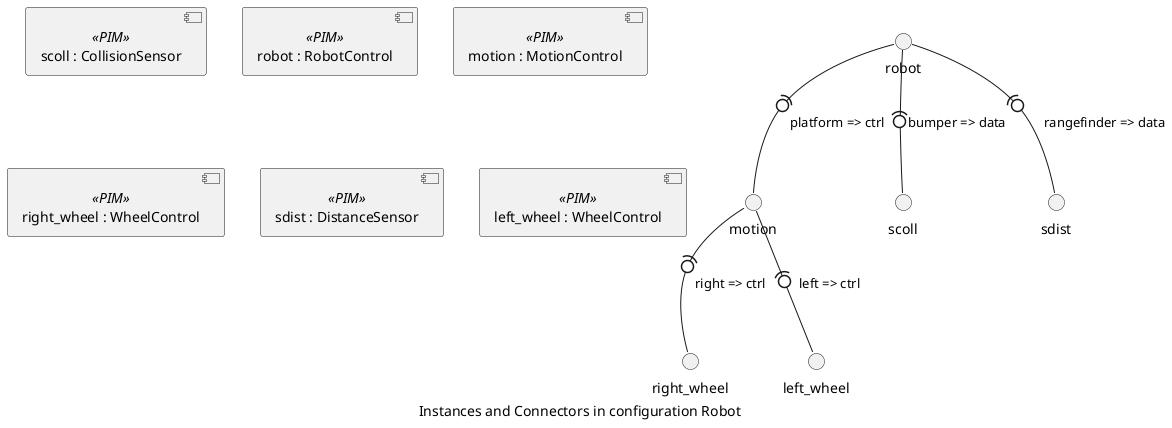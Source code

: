 @startuml
caption Instances and Connectors in configuration Robot
component [scoll : CollisionSensor]<<PIM>>
component [robot : RobotControl]<<PIM>>
component [motion : MotionControl]<<PIM>>
component [right_wheel : WheelControl]<<PIM>>
component [sdist : DistanceSensor]<<PIM>>
component [left_wheel : WheelControl]<<PIM>>
motion -(0- right_wheel : right => ctrl
motion -(0- left_wheel : left => ctrl
robot -(0- scoll : bumper => data
robot -(0- sdist : rangefinder => data
robot -(0- motion : platform => ctrl
@enduml